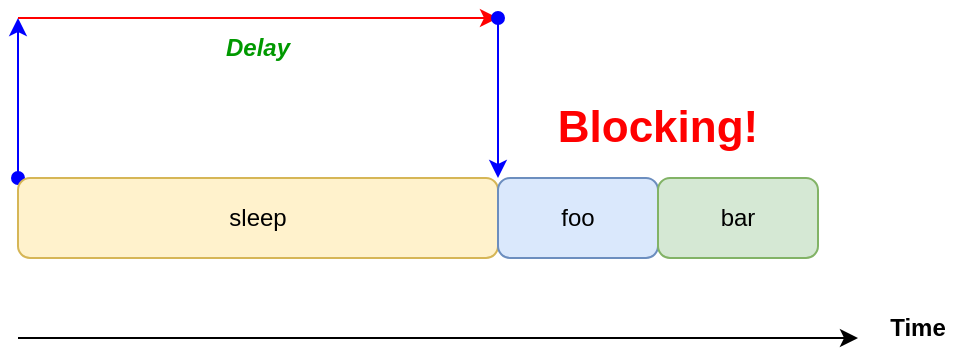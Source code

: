 <mxfile version="20.2.3" type="device"><diagram id="LZ7rTwhm7uCeXzKavKU3" name="페이지-1"><mxGraphModel dx="1106" dy="838" grid="1" gridSize="10" guides="1" tooltips="1" connect="1" arrows="1" fold="1" page="1" pageScale="1" pageWidth="827" pageHeight="1169" math="0" shadow="0"><root><mxCell id="0"/><mxCell id="1" parent="0"/><mxCell id="ZNLas33548f8lqx8mIop-3" style="edgeStyle=orthogonalEdgeStyle;rounded=0;orthogonalLoop=1;jettySize=auto;html=1;exitX=0;exitY=0;exitDx=0;exitDy=0;startArrow=oval;startFill=1;strokeColor=#0000FF;" edge="1" parent="1" source="ZNLas33548f8lqx8mIop-1"><mxGeometry relative="1" as="geometry"><mxPoint x="190" y="320" as="targetPoint"/></mxGeometry></mxCell><mxCell id="ZNLas33548f8lqx8mIop-1" value="sleep" style="rounded=1;whiteSpace=wrap;html=1;fillColor=#fff2cc;strokeColor=#d6b656;" vertex="1" parent="1"><mxGeometry x="190" y="400" width="240" height="40" as="geometry"/></mxCell><mxCell id="ZNLas33548f8lqx8mIop-2" value="" style="endArrow=classic;html=1;rounded=0;fillColor=#f8cecc;strokeColor=#FF0000;" edge="1" parent="1"><mxGeometry width="50" height="50" relative="1" as="geometry"><mxPoint x="190" y="320" as="sourcePoint"/><mxPoint x="430" y="320" as="targetPoint"/></mxGeometry></mxCell><mxCell id="ZNLas33548f8lqx8mIop-4" value="" style="endArrow=classic;html=1;rounded=0;entryX=1;entryY=0;entryDx=0;entryDy=0;startArrow=oval;startFill=1;strokeColor=#0000FF;" edge="1" parent="1" target="ZNLas33548f8lqx8mIop-1"><mxGeometry width="50" height="50" relative="1" as="geometry"><mxPoint x="430" y="320" as="sourcePoint"/><mxPoint x="590" y="400" as="targetPoint"/></mxGeometry></mxCell><mxCell id="ZNLas33548f8lqx8mIop-5" value="foo" style="rounded=1;whiteSpace=wrap;html=1;fillColor=#dae8fc;strokeColor=#6c8ebf;" vertex="1" parent="1"><mxGeometry x="430" y="400" width="80" height="40" as="geometry"/></mxCell><mxCell id="ZNLas33548f8lqx8mIop-6" value="bar" style="rounded=1;whiteSpace=wrap;html=1;fillColor=#d5e8d4;strokeColor=#82b366;" vertex="1" parent="1"><mxGeometry x="510" y="400" width="80" height="40" as="geometry"/></mxCell><mxCell id="ZNLas33548f8lqx8mIop-7" value="" style="endArrow=classic;html=1;rounded=0;" edge="1" parent="1"><mxGeometry width="50" height="50" relative="1" as="geometry"><mxPoint x="190" y="480" as="sourcePoint"/><mxPoint x="610" y="480" as="targetPoint"/></mxGeometry></mxCell><mxCell id="ZNLas33548f8lqx8mIop-8" value="&lt;b&gt;Time&lt;/b&gt;" style="text;html=1;strokeColor=none;fillColor=none;align=center;verticalAlign=middle;whiteSpace=wrap;rounded=0;" vertex="1" parent="1"><mxGeometry x="610" y="460" width="60" height="30" as="geometry"/></mxCell><mxCell id="ZNLas33548f8lqx8mIop-9" value="&lt;font color=&quot;#ff0000&quot; style=&quot;font-size: 22px;&quot;&gt;&lt;b&gt;Blocking!&lt;/b&gt;&lt;/font&gt;" style="text;html=1;strokeColor=none;fillColor=none;align=center;verticalAlign=middle;whiteSpace=wrap;rounded=0;" vertex="1" parent="1"><mxGeometry x="450" y="360" width="120" height="30" as="geometry"/></mxCell><mxCell id="ZNLas33548f8lqx8mIop-11" value="&lt;b&gt;&lt;i&gt;&lt;font color=&quot;#009900&quot;&gt;Delay&lt;/font&gt;&lt;/i&gt;&lt;/b&gt;" style="text;html=1;strokeColor=none;fillColor=none;align=center;verticalAlign=middle;whiteSpace=wrap;rounded=0;" vertex="1" parent="1"><mxGeometry x="280" y="320" width="60" height="30" as="geometry"/></mxCell></root></mxGraphModel></diagram></mxfile>